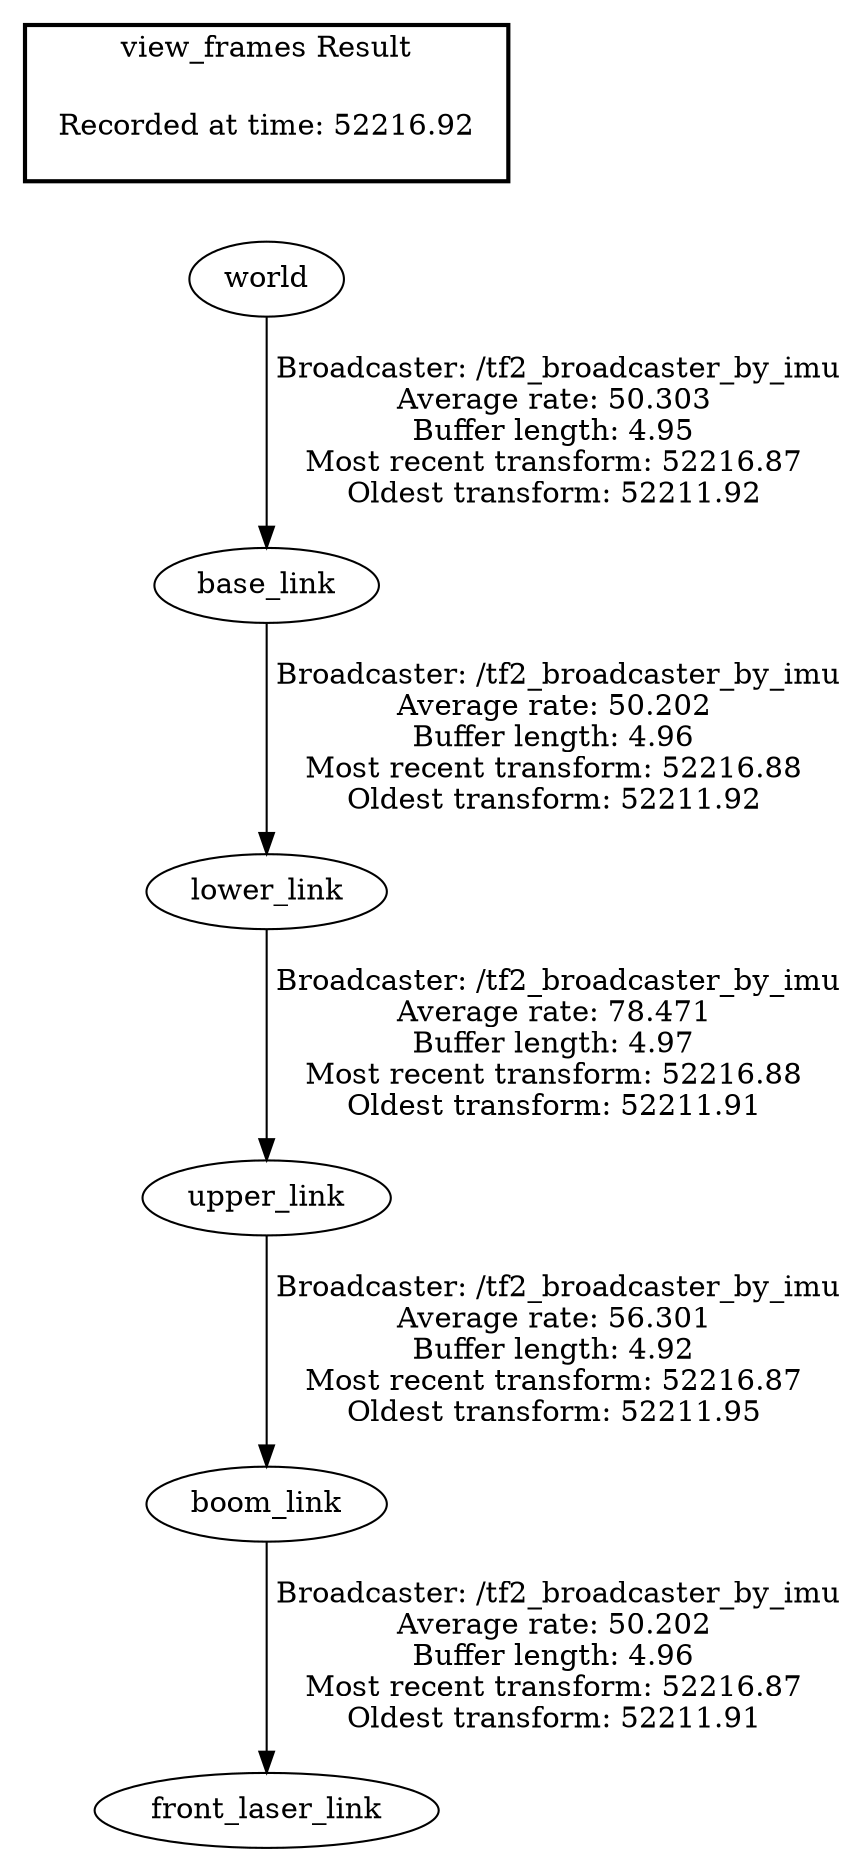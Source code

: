digraph G {
"base_link" -> "lower_link"[label=" Broadcaster: /tf2_broadcaster_by_imu\nAverage rate: 50.202\nBuffer length: 4.96\nMost recent transform: 52216.88\nOldest transform: 52211.92\n"];
"world" -> "base_link"[label=" Broadcaster: /tf2_broadcaster_by_imu\nAverage rate: 50.303\nBuffer length: 4.95\nMost recent transform: 52216.87\nOldest transform: 52211.92\n"];
"boom_link" -> "front_laser_link"[label=" Broadcaster: /tf2_broadcaster_by_imu\nAverage rate: 50.202\nBuffer length: 4.96\nMost recent transform: 52216.87\nOldest transform: 52211.91\n"];
"lower_link" -> "upper_link"[label=" Broadcaster: /tf2_broadcaster_by_imu\nAverage rate: 78.471\nBuffer length: 4.97\nMost recent transform: 52216.88\nOldest transform: 52211.91\n"];
"upper_link" -> "boom_link"[label=" Broadcaster: /tf2_broadcaster_by_imu\nAverage rate: 56.301\nBuffer length: 4.92\nMost recent transform: 52216.87\nOldest transform: 52211.95\n"];
edge [style=invis];
 subgraph cluster_legend { style=bold; color=black; label ="view_frames Result";
"Recorded at time: 52216.92"[ shape=plaintext ] ;
}->"world";
}